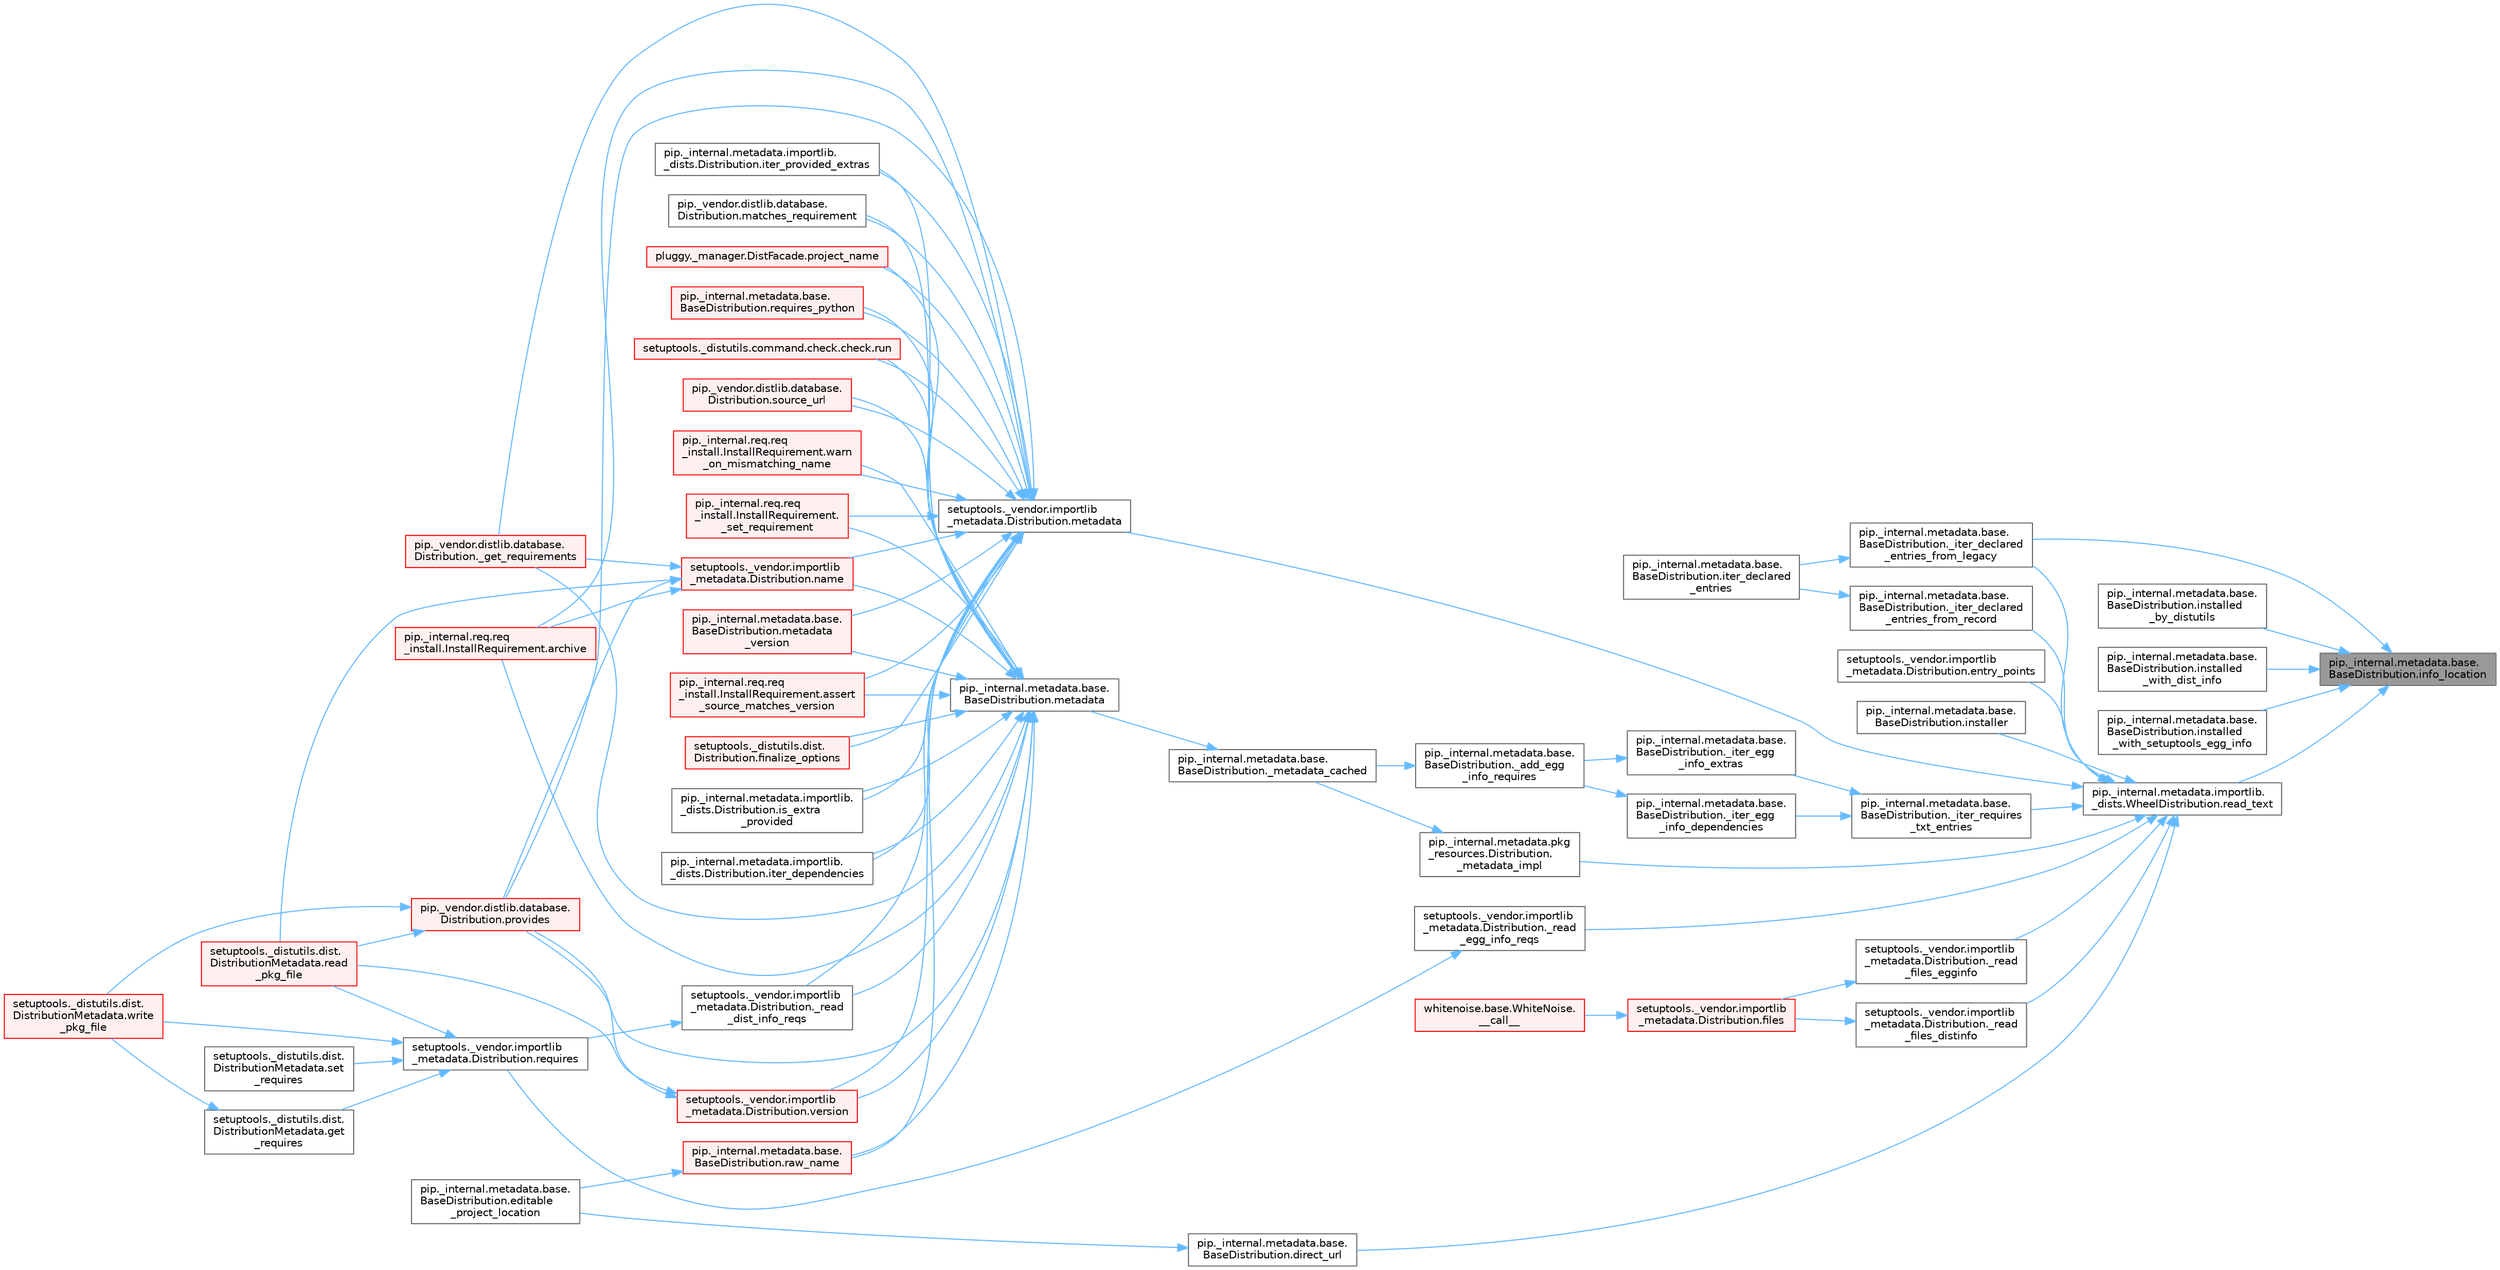 digraph "pip._internal.metadata.base.BaseDistribution.info_location"
{
 // LATEX_PDF_SIZE
  bgcolor="transparent";
  edge [fontname=Helvetica,fontsize=10,labelfontname=Helvetica,labelfontsize=10];
  node [fontname=Helvetica,fontsize=10,shape=box,height=0.2,width=0.4];
  rankdir="RL";
  Node1 [id="Node000001",label="pip._internal.metadata.base.\lBaseDistribution.info_location",height=0.2,width=0.4,color="gray40", fillcolor="grey60", style="filled", fontcolor="black",tooltip=" "];
  Node1 -> Node2 [id="edge1_Node000001_Node000002",dir="back",color="steelblue1",style="solid",tooltip=" "];
  Node2 [id="Node000002",label="pip._internal.metadata.base.\lBaseDistribution._iter_declared\l_entries_from_legacy",height=0.2,width=0.4,color="grey40", fillcolor="white", style="filled",URL="$classpip_1_1__internal_1_1metadata_1_1base_1_1_base_distribution.html#afe1092a9a3492091a1532c8907ccd9e8",tooltip=" "];
  Node2 -> Node3 [id="edge2_Node000002_Node000003",dir="back",color="steelblue1",style="solid",tooltip=" "];
  Node3 [id="Node000003",label="pip._internal.metadata.base.\lBaseDistribution.iter_declared\l_entries",height=0.2,width=0.4,color="grey40", fillcolor="white", style="filled",URL="$classpip_1_1__internal_1_1metadata_1_1base_1_1_base_distribution.html#ad33966e99962529d5c28c9f24c0a4fbd",tooltip=" "];
  Node1 -> Node4 [id="edge3_Node000001_Node000004",dir="back",color="steelblue1",style="solid",tooltip=" "];
  Node4 [id="Node000004",label="pip._internal.metadata.base.\lBaseDistribution.installed\l_by_distutils",height=0.2,width=0.4,color="grey40", fillcolor="white", style="filled",URL="$classpip_1_1__internal_1_1metadata_1_1base_1_1_base_distribution.html#aaa615d03b373dc96ddeee2e9a44997ed",tooltip=" "];
  Node1 -> Node5 [id="edge4_Node000001_Node000005",dir="back",color="steelblue1",style="solid",tooltip=" "];
  Node5 [id="Node000005",label="pip._internal.metadata.base.\lBaseDistribution.installed\l_with_dist_info",height=0.2,width=0.4,color="grey40", fillcolor="white", style="filled",URL="$classpip_1_1__internal_1_1metadata_1_1base_1_1_base_distribution.html#aa92b0db5752a7eb57cd4abaf10649a35",tooltip=" "];
  Node1 -> Node6 [id="edge5_Node000001_Node000006",dir="back",color="steelblue1",style="solid",tooltip=" "];
  Node6 [id="Node000006",label="pip._internal.metadata.base.\lBaseDistribution.installed\l_with_setuptools_egg_info",height=0.2,width=0.4,color="grey40", fillcolor="white", style="filled",URL="$classpip_1_1__internal_1_1metadata_1_1base_1_1_base_distribution.html#abf813d61c95a62d0472e0daef5a7dce3",tooltip=" "];
  Node1 -> Node7 [id="edge6_Node000001_Node000007",dir="back",color="steelblue1",style="solid",tooltip=" "];
  Node7 [id="Node000007",label="pip._internal.metadata.importlib.\l_dists.WheelDistribution.read_text",height=0.2,width=0.4,color="grey40", fillcolor="white", style="filled",URL="$classpip_1_1__internal_1_1metadata_1_1importlib_1_1__dists_1_1_wheel_distribution.html#aa3193bac38c166aa24bce971bf339d08",tooltip=" "];
  Node7 -> Node2 [id="edge7_Node000007_Node000002",dir="back",color="steelblue1",style="solid",tooltip=" "];
  Node7 -> Node8 [id="edge8_Node000007_Node000008",dir="back",color="steelblue1",style="solid",tooltip=" "];
  Node8 [id="Node000008",label="pip._internal.metadata.base.\lBaseDistribution._iter_declared\l_entries_from_record",height=0.2,width=0.4,color="grey40", fillcolor="white", style="filled",URL="$classpip_1_1__internal_1_1metadata_1_1base_1_1_base_distribution.html#af8bddd34869792385f11247db796614c",tooltip=" "];
  Node8 -> Node3 [id="edge9_Node000008_Node000003",dir="back",color="steelblue1",style="solid",tooltip=" "];
  Node7 -> Node9 [id="edge10_Node000007_Node000009",dir="back",color="steelblue1",style="solid",tooltip=" "];
  Node9 [id="Node000009",label="pip._internal.metadata.base.\lBaseDistribution._iter_requires\l_txt_entries",height=0.2,width=0.4,color="grey40", fillcolor="white", style="filled",URL="$classpip_1_1__internal_1_1metadata_1_1base_1_1_base_distribution.html#a4ab931da7b4a3e0c22e0bae3f95af7e7",tooltip=" "];
  Node9 -> Node10 [id="edge11_Node000009_Node000010",dir="back",color="steelblue1",style="solid",tooltip=" "];
  Node10 [id="Node000010",label="pip._internal.metadata.base.\lBaseDistribution._iter_egg\l_info_dependencies",height=0.2,width=0.4,color="grey40", fillcolor="white", style="filled",URL="$classpip_1_1__internal_1_1metadata_1_1base_1_1_base_distribution.html#a9f32d31e5b61159777221f9d87e296c8",tooltip=" "];
  Node10 -> Node11 [id="edge12_Node000010_Node000011",dir="back",color="steelblue1",style="solid",tooltip=" "];
  Node11 [id="Node000011",label="pip._internal.metadata.base.\lBaseDistribution._add_egg\l_info_requires",height=0.2,width=0.4,color="grey40", fillcolor="white", style="filled",URL="$classpip_1_1__internal_1_1metadata_1_1base_1_1_base_distribution.html#aeb9894db2a91eedb5e651e5fe5607d50",tooltip=" "];
  Node11 -> Node12 [id="edge13_Node000011_Node000012",dir="back",color="steelblue1",style="solid",tooltip=" "];
  Node12 [id="Node000012",label="pip._internal.metadata.base.\lBaseDistribution._metadata_cached",height=0.2,width=0.4,color="grey40", fillcolor="white", style="filled",URL="$classpip_1_1__internal_1_1metadata_1_1base_1_1_base_distribution.html#a12683b16870a097bbe854e4ee3364f7f",tooltip=" "];
  Node12 -> Node13 [id="edge14_Node000012_Node000013",dir="back",color="steelblue1",style="solid",tooltip=" "];
  Node13 [id="Node000013",label="pip._internal.metadata.base.\lBaseDistribution.metadata",height=0.2,width=0.4,color="grey40", fillcolor="white", style="filled",URL="$classpip_1_1__internal_1_1metadata_1_1base_1_1_base_distribution.html#a665b55bcebd861e5959f53a7d2f1350f",tooltip=" "];
  Node13 -> Node14 [id="edge15_Node000013_Node000014",dir="back",color="steelblue1",style="solid",tooltip=" "];
  Node14 [id="Node000014",label="pip._vendor.distlib.database.\lDistribution._get_requirements",height=0.2,width=0.4,color="red", fillcolor="#FFF0F0", style="filled",URL="$classpip_1_1__vendor_1_1distlib_1_1database_1_1_distribution.html#a0366f5504f1b878068ba103c3f1e2bdf",tooltip=" "];
  Node13 -> Node969 [id="edge16_Node000013_Node000969",dir="back",color="steelblue1",style="solid",tooltip=" "];
  Node969 [id="Node000969",label="setuptools._vendor.importlib\l_metadata.Distribution._read\l_dist_info_reqs",height=0.2,width=0.4,color="grey40", fillcolor="white", style="filled",URL="$classsetuptools_1_1__vendor_1_1importlib__metadata_1_1_distribution.html#a52c9d55ae87f048965928ec1bfe237c7",tooltip=" "];
  Node969 -> Node812 [id="edge17_Node000969_Node000812",dir="back",color="steelblue1",style="solid",tooltip=" "];
  Node812 [id="Node000812",label="setuptools._vendor.importlib\l_metadata.Distribution.requires",height=0.2,width=0.4,color="grey40", fillcolor="white", style="filled",URL="$classsetuptools_1_1__vendor_1_1importlib__metadata_1_1_distribution.html#ac025c2f6e021e16581119b61de809a95",tooltip=" "];
  Node812 -> Node813 [id="edge18_Node000812_Node000813",dir="back",color="steelblue1",style="solid",tooltip=" "];
  Node813 [id="Node000813",label="setuptools._distutils.dist.\lDistributionMetadata.get\l_requires",height=0.2,width=0.4,color="grey40", fillcolor="white", style="filled",URL="$classsetuptools_1_1__distutils_1_1dist_1_1_distribution_metadata.html#a625768121dd821e2a54034d284359764",tooltip=" "];
  Node813 -> Node736 [id="edge19_Node000813_Node000736",dir="back",color="steelblue1",style="solid",tooltip=" "];
  Node736 [id="Node000736",label="setuptools._distutils.dist.\lDistributionMetadata.write\l_pkg_file",height=0.2,width=0.4,color="red", fillcolor="#FFF0F0", style="filled",URL="$classsetuptools_1_1__distutils_1_1dist_1_1_distribution_metadata.html#a2a55009e9d487a82234459fb242f4be0",tooltip=" "];
  Node812 -> Node814 [id="edge20_Node000812_Node000814",dir="back",color="steelblue1",style="solid",tooltip=" "];
  Node814 [id="Node000814",label="setuptools._distutils.dist.\lDistributionMetadata.read\l_pkg_file",height=0.2,width=0.4,color="red", fillcolor="#FFF0F0", style="filled",URL="$classsetuptools_1_1__distutils_1_1dist_1_1_distribution_metadata.html#a7efe01ce942992105bfa0866706a2f20",tooltip=" "];
  Node812 -> Node816 [id="edge21_Node000812_Node000816",dir="back",color="steelblue1",style="solid",tooltip=" "];
  Node816 [id="Node000816",label="setuptools._distutils.dist.\lDistributionMetadata.set\l_requires",height=0.2,width=0.4,color="grey40", fillcolor="white", style="filled",URL="$classsetuptools_1_1__distutils_1_1dist_1_1_distribution_metadata.html#a511058df7b2152d2230a358d4119a537",tooltip=" "];
  Node812 -> Node736 [id="edge22_Node000812_Node000736",dir="back",color="steelblue1",style="solid",tooltip=" "];
  Node13 -> Node970 [id="edge23_Node000013_Node000970",dir="back",color="steelblue1",style="solid",tooltip=" "];
  Node970 [id="Node000970",label="pip._internal.req.req\l_install.InstallRequirement.\l_set_requirement",height=0.2,width=0.4,color="red", fillcolor="#FFF0F0", style="filled",URL="$classpip_1_1__internal_1_1req_1_1req__install_1_1_install_requirement.html#a116c0d970e435f16d15928a6caf8aaf3",tooltip=" "];
  Node13 -> Node972 [id="edge24_Node000013_Node000972",dir="back",color="steelblue1",style="solid",tooltip=" "];
  Node972 [id="Node000972",label="pip._internal.req.req\l_install.InstallRequirement.archive",height=0.2,width=0.4,color="red", fillcolor="#FFF0F0", style="filled",URL="$classpip_1_1__internal_1_1req_1_1req__install_1_1_install_requirement.html#aef2764402e45a5e5555e22d5965f1350",tooltip=" "];
  Node13 -> Node1643 [id="edge25_Node000013_Node001643",dir="back",color="steelblue1",style="solid",tooltip=" "];
  Node1643 [id="Node001643",label="pip._internal.req.req\l_install.InstallRequirement.assert\l_source_matches_version",height=0.2,width=0.4,color="red", fillcolor="#FFF0F0", style="filled",URL="$classpip_1_1__internal_1_1req_1_1req__install_1_1_install_requirement.html#ab9a997e64cd50a33caf4722295a9cbf3",tooltip=" "];
  Node13 -> Node1644 [id="edge26_Node000013_Node001644",dir="back",color="steelblue1",style="solid",tooltip=" "];
  Node1644 [id="Node001644",label="setuptools._distutils.dist.\lDistribution.finalize_options",height=0.2,width=0.4,color="red", fillcolor="#FFF0F0", style="filled",URL="$classsetuptools_1_1__distutils_1_1dist_1_1_distribution.html#a907177e8ce492338e65227e2389f3f24",tooltip=" "];
  Node13 -> Node1645 [id="edge27_Node000013_Node001645",dir="back",color="steelblue1",style="solid",tooltip=" "];
  Node1645 [id="Node001645",label="pip._internal.metadata.importlib.\l_dists.Distribution.is_extra\l_provided",height=0.2,width=0.4,color="grey40", fillcolor="white", style="filled",URL="$classpip_1_1__internal_1_1metadata_1_1importlib_1_1__dists_1_1_distribution.html#ad175adf2a313d78887f07d63ed315713",tooltip=" "];
  Node13 -> Node1646 [id="edge28_Node000013_Node001646",dir="back",color="steelblue1",style="solid",tooltip=" "];
  Node1646 [id="Node001646",label="pip._internal.metadata.importlib.\l_dists.Distribution.iter_dependencies",height=0.2,width=0.4,color="grey40", fillcolor="white", style="filled",URL="$classpip_1_1__internal_1_1metadata_1_1importlib_1_1__dists_1_1_distribution.html#a10f0e8f6c05f4c2a3f1f205236e56ae6",tooltip=" "];
  Node13 -> Node1647 [id="edge29_Node000013_Node001647",dir="back",color="steelblue1",style="solid",tooltip=" "];
  Node1647 [id="Node001647",label="pip._internal.metadata.importlib.\l_dists.Distribution.iter_provided_extras",height=0.2,width=0.4,color="grey40", fillcolor="white", style="filled",URL="$classpip_1_1__internal_1_1metadata_1_1importlib_1_1__dists_1_1_distribution.html#a15fa99ddf602c815de8353cc5457d53e",tooltip=" "];
  Node13 -> Node1648 [id="edge30_Node000013_Node001648",dir="back",color="steelblue1",style="solid",tooltip=" "];
  Node1648 [id="Node001648",label="pip._vendor.distlib.database.\lDistribution.matches_requirement",height=0.2,width=0.4,color="grey40", fillcolor="white", style="filled",URL="$classpip_1_1__vendor_1_1distlib_1_1database_1_1_distribution.html#a5c454c24d6a128d42a86aa3ee9fc3bf7",tooltip=" "];
  Node13 -> Node1649 [id="edge31_Node000013_Node001649",dir="back",color="steelblue1",style="solid",tooltip=" "];
  Node1649 [id="Node001649",label="pip._internal.metadata.base.\lBaseDistribution.metadata\l_version",height=0.2,width=0.4,color="red", fillcolor="#FFF0F0", style="filled",URL="$classpip_1_1__internal_1_1metadata_1_1base_1_1_base_distribution.html#a231e3a1e8c609944f6122c32579a8230",tooltip=" "];
  Node13 -> Node1653 [id="edge32_Node000013_Node001653",dir="back",color="steelblue1",style="solid",tooltip=" "];
  Node1653 [id="Node001653",label="setuptools._vendor.importlib\l_metadata.Distribution.name",height=0.2,width=0.4,color="red", fillcolor="#FFF0F0", style="filled",URL="$classsetuptools_1_1__vendor_1_1importlib__metadata_1_1_distribution.html#a551b88da93b645681e12e5ed3d0019b4",tooltip=" "];
  Node1653 -> Node14 [id="edge33_Node001653_Node000014",dir="back",color="steelblue1",style="solid",tooltip=" "];
  Node1653 -> Node972 [id="edge34_Node001653_Node000972",dir="back",color="steelblue1",style="solid",tooltip=" "];
  Node1653 -> Node2267 [id="edge35_Node001653_Node002267",dir="back",color="steelblue1",style="solid",tooltip=" "];
  Node2267 [id="Node002267",label="pip._vendor.distlib.database.\lDistribution.provides",height=0.2,width=0.4,color="red", fillcolor="#FFF0F0", style="filled",URL="$classpip_1_1__vendor_1_1distlib_1_1database_1_1_distribution.html#a4de0a18091046a76d9f6e2c424a50f7a",tooltip=" "];
  Node2267 -> Node814 [id="edge36_Node002267_Node000814",dir="back",color="steelblue1",style="solid",tooltip=" "];
  Node2267 -> Node736 [id="edge37_Node002267_Node000736",dir="back",color="steelblue1",style="solid",tooltip=" "];
  Node1653 -> Node814 [id="edge38_Node001653_Node000814",dir="back",color="steelblue1",style="solid",tooltip=" "];
  Node13 -> Node2416 [id="edge39_Node000013_Node002416",dir="back",color="steelblue1",style="solid",tooltip=" "];
  Node2416 [id="Node002416",label="pluggy._manager.DistFacade.project_name",height=0.2,width=0.4,color="red", fillcolor="#FFF0F0", style="filled",URL="$classpluggy_1_1__manager_1_1_dist_facade.html#a0c6a7601612999d7e2f7045dc9b31993",tooltip=" "];
  Node13 -> Node2267 [id="edge40_Node000013_Node002267",dir="back",color="steelblue1",style="solid",tooltip=" "];
  Node13 -> Node2429 [id="edge41_Node000013_Node002429",dir="back",color="steelblue1",style="solid",tooltip=" "];
  Node2429 [id="Node002429",label="pip._internal.metadata.base.\lBaseDistribution.raw_name",height=0.2,width=0.4,color="red", fillcolor="#FFF0F0", style="filled",URL="$classpip_1_1__internal_1_1metadata_1_1base_1_1_base_distribution.html#a99e5dbebc5edb6f25ac7f45d435e2051",tooltip=" "];
  Node2429 -> Node965 [id="edge42_Node002429_Node000965",dir="back",color="steelblue1",style="solid",tooltip=" "];
  Node965 [id="Node000965",label="pip._internal.metadata.base.\lBaseDistribution.editable\l_project_location",height=0.2,width=0.4,color="grey40", fillcolor="white", style="filled",URL="$classpip_1_1__internal_1_1metadata_1_1base_1_1_base_distribution.html#a59297eb536a210ff36a71d4dda673749",tooltip=" "];
  Node13 -> Node2450 [id="edge43_Node000013_Node002450",dir="back",color="steelblue1",style="solid",tooltip=" "];
  Node2450 [id="Node002450",label="pip._internal.metadata.base.\lBaseDistribution.requires_python",height=0.2,width=0.4,color="red", fillcolor="#FFF0F0", style="filled",URL="$classpip_1_1__internal_1_1metadata_1_1base_1_1_base_distribution.html#ad334a17a1fb4732e5686a00af92d32be",tooltip=" "];
  Node13 -> Node1622 [id="edge44_Node000013_Node001622",dir="back",color="steelblue1",style="solid",tooltip=" "];
  Node1622 [id="Node001622",label="setuptools._distutils.command.check.check.run",height=0.2,width=0.4,color="red", fillcolor="#FFF0F0", style="filled",URL="$classsetuptools_1_1__distutils_1_1command_1_1check_1_1check.html#a1ce0d2e58cedbd704c27a4fb830571d2",tooltip=" "];
  Node13 -> Node2452 [id="edge45_Node000013_Node002452",dir="back",color="steelblue1",style="solid",tooltip=" "];
  Node2452 [id="Node002452",label="pip._vendor.distlib.database.\lDistribution.source_url",height=0.2,width=0.4,color="red", fillcolor="#FFF0F0", style="filled",URL="$classpip_1_1__vendor_1_1distlib_1_1database_1_1_distribution.html#abba9335a26f150b4c845c9c8a474879c",tooltip=" "];
  Node13 -> Node2453 [id="edge46_Node000013_Node002453",dir="back",color="steelblue1",style="solid",tooltip=" "];
  Node2453 [id="Node002453",label="setuptools._vendor.importlib\l_metadata.Distribution.version",height=0.2,width=0.4,color="red", fillcolor="#FFF0F0", style="filled",URL="$classsetuptools_1_1__vendor_1_1importlib__metadata_1_1_distribution.html#a7c335c158718e634680c2c3ca271962e",tooltip=" "];
  Node2453 -> Node2267 [id="edge47_Node002453_Node002267",dir="back",color="steelblue1",style="solid",tooltip=" "];
  Node2453 -> Node814 [id="edge48_Node002453_Node000814",dir="back",color="steelblue1",style="solid",tooltip=" "];
  Node13 -> Node2567 [id="edge49_Node000013_Node002567",dir="back",color="steelblue1",style="solid",tooltip=" "];
  Node2567 [id="Node002567",label="pip._internal.req.req\l_install.InstallRequirement.warn\l_on_mismatching_name",height=0.2,width=0.4,color="red", fillcolor="#FFF0F0", style="filled",URL="$classpip_1_1__internal_1_1req_1_1req__install_1_1_install_requirement.html#a01d1156c435f26a28b01b741bce7ef08",tooltip=" "];
  Node9 -> Node3182 [id="edge50_Node000009_Node003182",dir="back",color="steelblue1",style="solid",tooltip=" "];
  Node3182 [id="Node003182",label="pip._internal.metadata.base.\lBaseDistribution._iter_egg\l_info_extras",height=0.2,width=0.4,color="grey40", fillcolor="white", style="filled",URL="$classpip_1_1__internal_1_1metadata_1_1base_1_1_base_distribution.html#a27b7f678c0092f845d007f6237123895",tooltip=" "];
  Node3182 -> Node11 [id="edge51_Node003182_Node000011",dir="back",color="steelblue1",style="solid",tooltip=" "];
  Node7 -> Node810 [id="edge52_Node000007_Node000810",dir="back",color="steelblue1",style="solid",tooltip=" "];
  Node810 [id="Node000810",label="pip._internal.metadata.pkg\l_resources.Distribution.\l_metadata_impl",height=0.2,width=0.4,color="grey40", fillcolor="white", style="filled",URL="$classpip_1_1__internal_1_1metadata_1_1pkg__resources_1_1_distribution.html#a7d4ae76260de7d1936446c407277ad5b",tooltip=" "];
  Node810 -> Node12 [id="edge53_Node000810_Node000012",dir="back",color="steelblue1",style="solid",tooltip=" "];
  Node7 -> Node811 [id="edge54_Node000007_Node000811",dir="back",color="steelblue1",style="solid",tooltip=" "];
  Node811 [id="Node000811",label="setuptools._vendor.importlib\l_metadata.Distribution._read\l_egg_info_reqs",height=0.2,width=0.4,color="grey40", fillcolor="white", style="filled",URL="$classsetuptools_1_1__vendor_1_1importlib__metadata_1_1_distribution.html#a48880f3c573fba822e14f87cf55ae6a4",tooltip=" "];
  Node811 -> Node812 [id="edge55_Node000811_Node000812",dir="back",color="steelblue1",style="solid",tooltip=" "];
  Node7 -> Node817 [id="edge56_Node000007_Node000817",dir="back",color="steelblue1",style="solid",tooltip=" "];
  Node817 [id="Node000817",label="setuptools._vendor.importlib\l_metadata.Distribution._read\l_files_distinfo",height=0.2,width=0.4,color="grey40", fillcolor="white", style="filled",URL="$classsetuptools_1_1__vendor_1_1importlib__metadata_1_1_distribution.html#a628110e2d7d92ea6b3593261b810ca15",tooltip=" "];
  Node817 -> Node818 [id="edge57_Node000817_Node000818",dir="back",color="steelblue1",style="solid",tooltip=" "];
  Node818 [id="Node000818",label="setuptools._vendor.importlib\l_metadata.Distribution.files",height=0.2,width=0.4,color="red", fillcolor="#FFF0F0", style="filled",URL="$classsetuptools_1_1__vendor_1_1importlib__metadata_1_1_distribution.html#a4600c19bb68ff3c899dbcf38a2eaf98c",tooltip=" "];
  Node818 -> Node819 [id="edge58_Node000818_Node000819",dir="back",color="steelblue1",style="solid",tooltip=" "];
  Node819 [id="Node000819",label="whitenoise.base.WhiteNoise.\l__call__",height=0.2,width=0.4,color="red", fillcolor="#FFF0F0", style="filled",URL="$classwhitenoise_1_1base_1_1_white_noise.html#ab69ed09639e4ade9a92277a9b899da68",tooltip=" "];
  Node7 -> Node963 [id="edge59_Node000007_Node000963",dir="back",color="steelblue1",style="solid",tooltip=" "];
  Node963 [id="Node000963",label="setuptools._vendor.importlib\l_metadata.Distribution._read\l_files_egginfo",height=0.2,width=0.4,color="grey40", fillcolor="white", style="filled",URL="$classsetuptools_1_1__vendor_1_1importlib__metadata_1_1_distribution.html#a1f141ac67b8d6aa5021ba6f2cc832342",tooltip=" "];
  Node963 -> Node818 [id="edge60_Node000963_Node000818",dir="back",color="steelblue1",style="solid",tooltip=" "];
  Node7 -> Node964 [id="edge61_Node000007_Node000964",dir="back",color="steelblue1",style="solid",tooltip=" "];
  Node964 [id="Node000964",label="pip._internal.metadata.base.\lBaseDistribution.direct_url",height=0.2,width=0.4,color="grey40", fillcolor="white", style="filled",URL="$classpip_1_1__internal_1_1metadata_1_1base_1_1_base_distribution.html#a0580eb0ef6036f9d32d2f299633396ac",tooltip=" "];
  Node964 -> Node965 [id="edge62_Node000964_Node000965",dir="back",color="steelblue1",style="solid",tooltip=" "];
  Node7 -> Node966 [id="edge63_Node000007_Node000966",dir="back",color="steelblue1",style="solid",tooltip=" "];
  Node966 [id="Node000966",label="setuptools._vendor.importlib\l_metadata.Distribution.entry_points",height=0.2,width=0.4,color="grey40", fillcolor="white", style="filled",URL="$classsetuptools_1_1__vendor_1_1importlib__metadata_1_1_distribution.html#a705351815cfd62d5c1190a976e20ce4d",tooltip=" "];
  Node7 -> Node967 [id="edge64_Node000007_Node000967",dir="back",color="steelblue1",style="solid",tooltip=" "];
  Node967 [id="Node000967",label="pip._internal.metadata.base.\lBaseDistribution.installer",height=0.2,width=0.4,color="grey40", fillcolor="white", style="filled",URL="$classpip_1_1__internal_1_1metadata_1_1base_1_1_base_distribution.html#a06b714ef52e04d77efb85f7d3a535fa0",tooltip=" "];
  Node7 -> Node968 [id="edge65_Node000007_Node000968",dir="back",color="steelblue1",style="solid",tooltip=" "];
  Node968 [id="Node000968",label="setuptools._vendor.importlib\l_metadata.Distribution.metadata",height=0.2,width=0.4,color="grey40", fillcolor="white", style="filled",URL="$classsetuptools_1_1__vendor_1_1importlib__metadata_1_1_distribution.html#afe56c9fb55cf594cb94d0ebe52c32fad",tooltip=" "];
  Node968 -> Node14 [id="edge66_Node000968_Node000014",dir="back",color="steelblue1",style="solid",tooltip=" "];
  Node968 -> Node969 [id="edge67_Node000968_Node000969",dir="back",color="steelblue1",style="solid",tooltip=" "];
  Node968 -> Node970 [id="edge68_Node000968_Node000970",dir="back",color="steelblue1",style="solid",tooltip=" "];
  Node968 -> Node972 [id="edge69_Node000968_Node000972",dir="back",color="steelblue1",style="solid",tooltip=" "];
  Node968 -> Node1643 [id="edge70_Node000968_Node001643",dir="back",color="steelblue1",style="solid",tooltip=" "];
  Node968 -> Node1644 [id="edge71_Node000968_Node001644",dir="back",color="steelblue1",style="solid",tooltip=" "];
  Node968 -> Node1645 [id="edge72_Node000968_Node001645",dir="back",color="steelblue1",style="solid",tooltip=" "];
  Node968 -> Node1646 [id="edge73_Node000968_Node001646",dir="back",color="steelblue1",style="solid",tooltip=" "];
  Node968 -> Node1647 [id="edge74_Node000968_Node001647",dir="back",color="steelblue1",style="solid",tooltip=" "];
  Node968 -> Node1648 [id="edge75_Node000968_Node001648",dir="back",color="steelblue1",style="solid",tooltip=" "];
  Node968 -> Node1649 [id="edge76_Node000968_Node001649",dir="back",color="steelblue1",style="solid",tooltip=" "];
  Node968 -> Node1653 [id="edge77_Node000968_Node001653",dir="back",color="steelblue1",style="solid",tooltip=" "];
  Node968 -> Node2416 [id="edge78_Node000968_Node002416",dir="back",color="steelblue1",style="solid",tooltip=" "];
  Node968 -> Node2267 [id="edge79_Node000968_Node002267",dir="back",color="steelblue1",style="solid",tooltip=" "];
  Node968 -> Node2429 [id="edge80_Node000968_Node002429",dir="back",color="steelblue1",style="solid",tooltip=" "];
  Node968 -> Node2450 [id="edge81_Node000968_Node002450",dir="back",color="steelblue1",style="solid",tooltip=" "];
  Node968 -> Node1622 [id="edge82_Node000968_Node001622",dir="back",color="steelblue1",style="solid",tooltip=" "];
  Node968 -> Node2452 [id="edge83_Node000968_Node002452",dir="back",color="steelblue1",style="solid",tooltip=" "];
  Node968 -> Node2453 [id="edge84_Node000968_Node002453",dir="back",color="steelblue1",style="solid",tooltip=" "];
  Node968 -> Node2567 [id="edge85_Node000968_Node002567",dir="back",color="steelblue1",style="solid",tooltip=" "];
}
